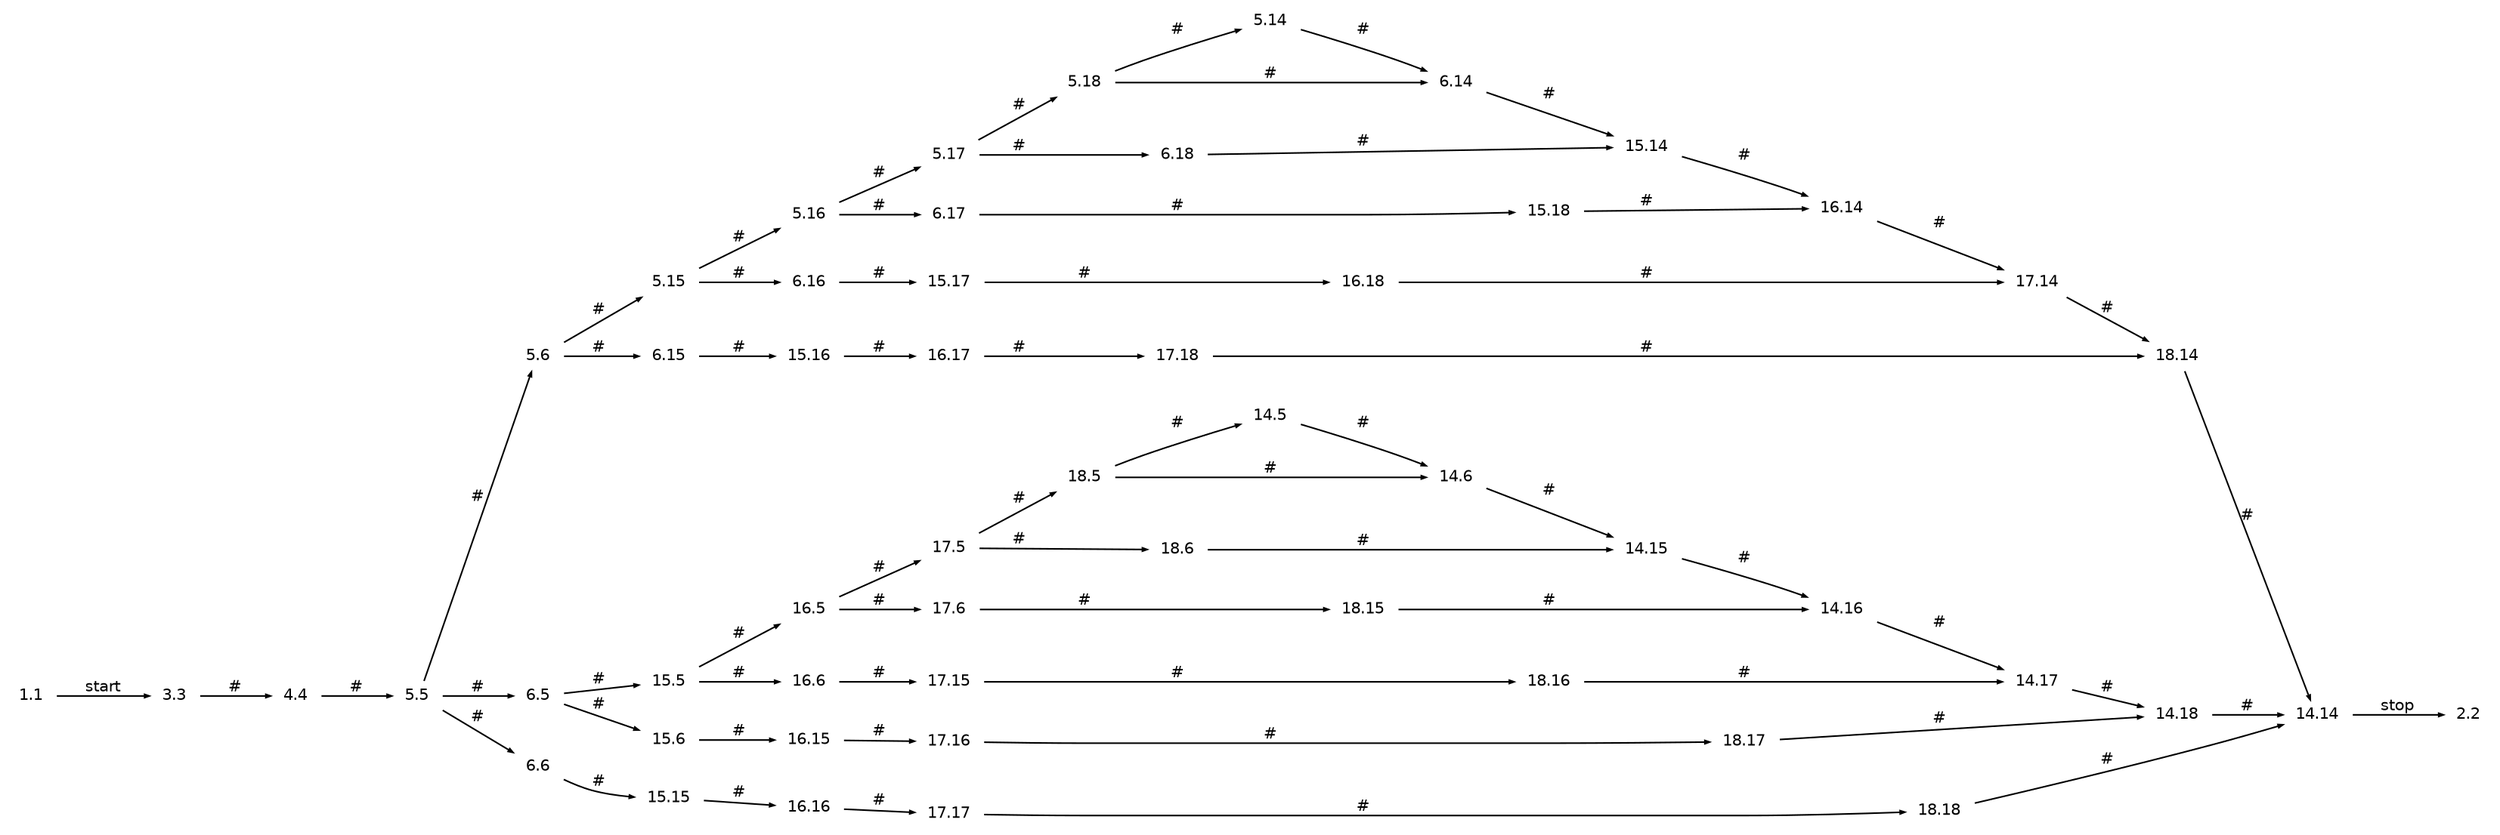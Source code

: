 digraph g
{
   graph [rankdir=LR];
   edge [arrowsize=0.3,fontsize=10,fontname=Helvetica];
   node [shape=plaintext,width=.3,height=.2,fontsize=10,fontname=Helvetica];
   1.1->3.3 [label="start"];
   3.3->4.4 [label="#"];
   4.4->5.5 [label="#"];
   5.5->5.6 [label="#"];
   5.5->6.5 [label="#"];
   5.5->6.6 [label="#"];
   5.6->5.15 [label="#"];
   5.6->6.15 [label="#"];
   5.14->6.14 [label="#"];
   5.15->5.16 [label="#"];
   5.15->6.16 [label="#"];
   5.16->5.17 [label="#"];
   5.16->6.17 [label="#"];
   5.17->5.18 [label="#"];
   5.17->6.18 [label="#"];
   5.18->5.14 [label="#"];
   5.18->6.14 [label="#"];
   6.5->15.5 [label="#"];
   6.5->15.6 [label="#"];
   6.6->15.15 [label="#"];
   6.14->15.14 [label="#"];
   6.15->15.16 [label="#"];
   6.16->15.17 [label="#"];
   6.17->15.18 [label="#"];
   6.18->15.14 [label="#"];
   14.5->14.6 [label="#"];
   14.6->14.15 [label="#"];
   14.14->2.2 [label="stop"];
   14.15->14.16 [label="#"];
   14.16->14.17 [label="#"];
   14.17->14.18 [label="#"];
   14.18->14.14 [label="#"];
   15.5->16.5 [label="#"];
   15.5->16.6 [label="#"];
   15.6->16.15 [label="#"];
   15.14->16.14 [label="#"];
   15.15->16.16 [label="#"];
   15.16->16.17 [label="#"];
   15.17->16.18 [label="#"];
   15.18->16.14 [label="#"];
   16.5->17.5 [label="#"];
   16.5->17.6 [label="#"];
   16.6->17.15 [label="#"];
   16.14->17.14 [label="#"];
   16.15->17.16 [label="#"];
   16.16->17.17 [label="#"];
   16.17->17.18 [label="#"];
   16.18->17.14 [label="#"];
   17.5->18.5 [label="#"];
   17.5->18.6 [label="#"];
   17.6->18.15 [label="#"];
   17.14->18.14 [label="#"];
   17.15->18.16 [label="#"];
   17.16->18.17 [label="#"];
   17.17->18.18 [label="#"];
   17.18->18.14 [label="#"];
   18.5->14.5 [label="#"];
   18.5->14.6 [label="#"];
   18.6->14.15 [label="#"];
   18.14->14.14 [label="#"];
   18.15->14.16 [label="#"];
   18.16->14.17 [label="#"];
   18.17->14.18 [label="#"];
   18.18->14.14 [label="#"];
}
